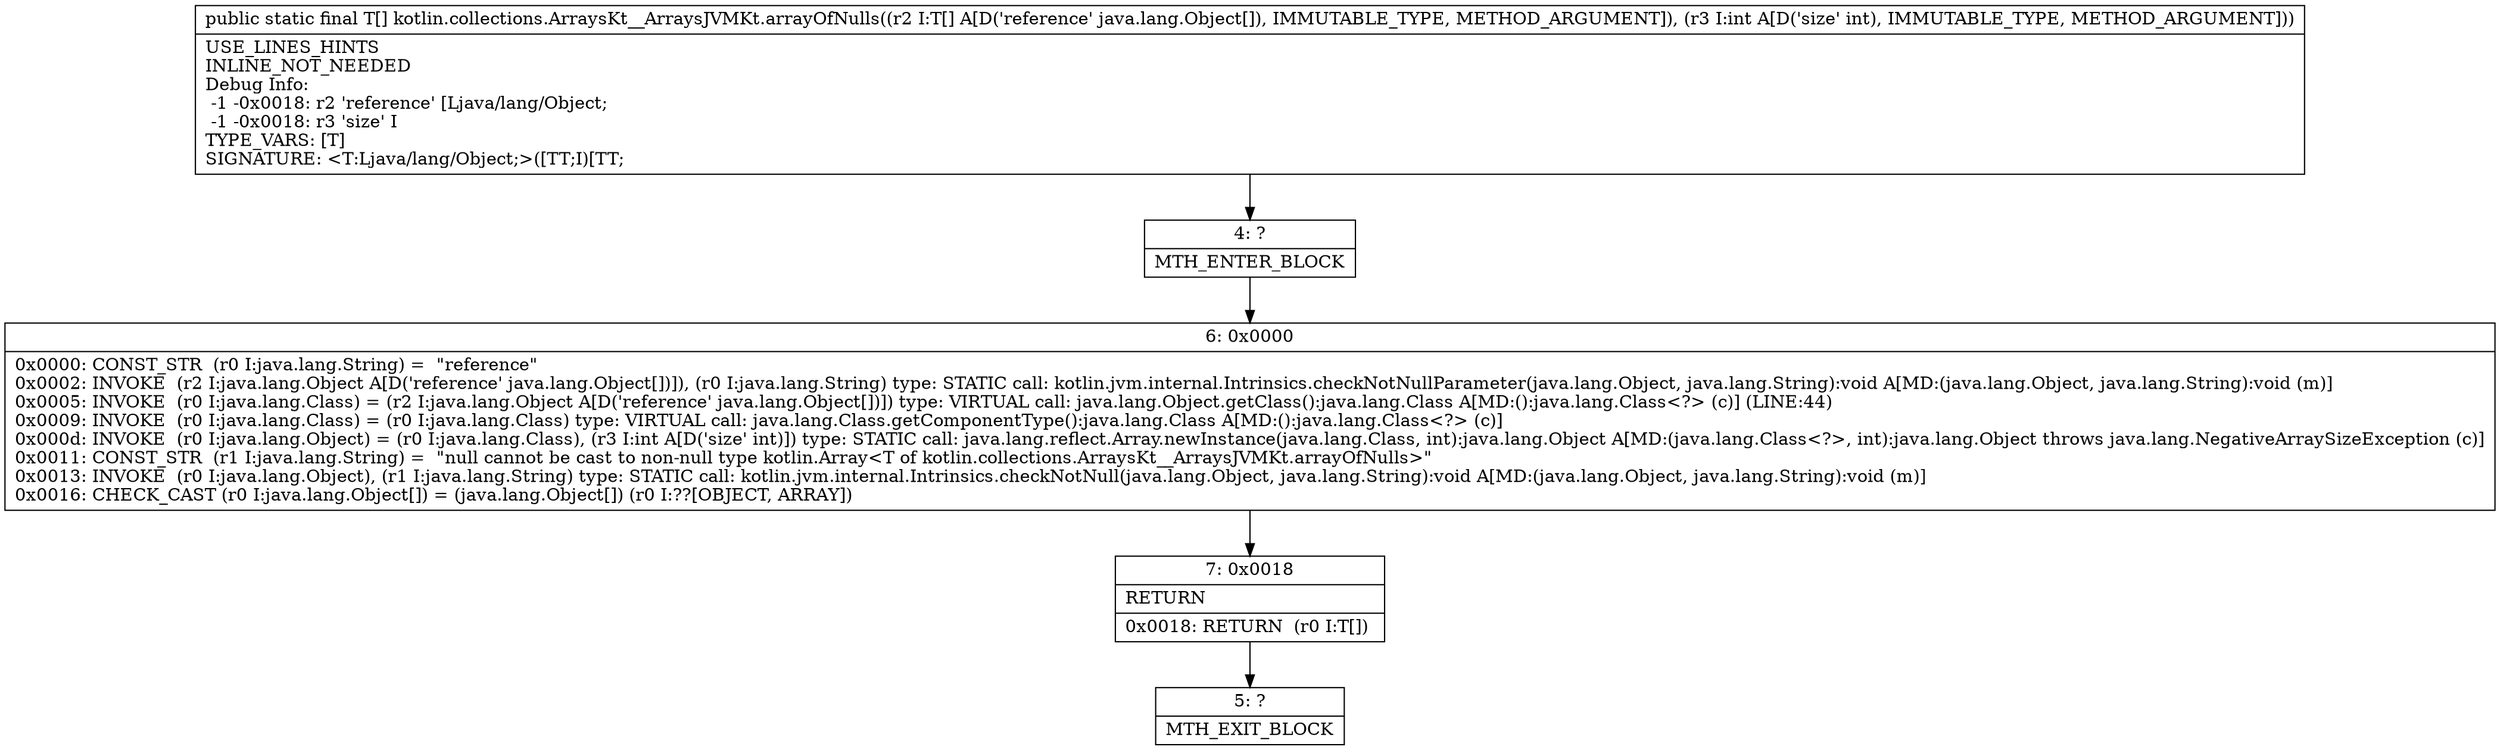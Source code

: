 digraph "CFG forkotlin.collections.ArraysKt__ArraysJVMKt.arrayOfNulls([Ljava\/lang\/Object;I)[Ljava\/lang\/Object;" {
Node_4 [shape=record,label="{4\:\ ?|MTH_ENTER_BLOCK\l}"];
Node_6 [shape=record,label="{6\:\ 0x0000|0x0000: CONST_STR  (r0 I:java.lang.String) =  \"reference\" \l0x0002: INVOKE  (r2 I:java.lang.Object A[D('reference' java.lang.Object[])]), (r0 I:java.lang.String) type: STATIC call: kotlin.jvm.internal.Intrinsics.checkNotNullParameter(java.lang.Object, java.lang.String):void A[MD:(java.lang.Object, java.lang.String):void (m)]\l0x0005: INVOKE  (r0 I:java.lang.Class) = (r2 I:java.lang.Object A[D('reference' java.lang.Object[])]) type: VIRTUAL call: java.lang.Object.getClass():java.lang.Class A[MD:():java.lang.Class\<?\> (c)] (LINE:44)\l0x0009: INVOKE  (r0 I:java.lang.Class) = (r0 I:java.lang.Class) type: VIRTUAL call: java.lang.Class.getComponentType():java.lang.Class A[MD:():java.lang.Class\<?\> (c)]\l0x000d: INVOKE  (r0 I:java.lang.Object) = (r0 I:java.lang.Class), (r3 I:int A[D('size' int)]) type: STATIC call: java.lang.reflect.Array.newInstance(java.lang.Class, int):java.lang.Object A[MD:(java.lang.Class\<?\>, int):java.lang.Object throws java.lang.NegativeArraySizeException (c)]\l0x0011: CONST_STR  (r1 I:java.lang.String) =  \"null cannot be cast to non\-null type kotlin.Array\<T of kotlin.collections.ArraysKt__ArraysJVMKt.arrayOfNulls\>\" \l0x0013: INVOKE  (r0 I:java.lang.Object), (r1 I:java.lang.String) type: STATIC call: kotlin.jvm.internal.Intrinsics.checkNotNull(java.lang.Object, java.lang.String):void A[MD:(java.lang.Object, java.lang.String):void (m)]\l0x0016: CHECK_CAST (r0 I:java.lang.Object[]) = (java.lang.Object[]) (r0 I:??[OBJECT, ARRAY]) \l}"];
Node_7 [shape=record,label="{7\:\ 0x0018|RETURN\l|0x0018: RETURN  (r0 I:T[]) \l}"];
Node_5 [shape=record,label="{5\:\ ?|MTH_EXIT_BLOCK\l}"];
MethodNode[shape=record,label="{public static final T[] kotlin.collections.ArraysKt__ArraysJVMKt.arrayOfNulls((r2 I:T[] A[D('reference' java.lang.Object[]), IMMUTABLE_TYPE, METHOD_ARGUMENT]), (r3 I:int A[D('size' int), IMMUTABLE_TYPE, METHOD_ARGUMENT]))  | USE_LINES_HINTS\lINLINE_NOT_NEEDED\lDebug Info:\l  \-1 \-0x0018: r2 'reference' [Ljava\/lang\/Object;\l  \-1 \-0x0018: r3 'size' I\lTYPE_VARS: [T]\lSIGNATURE: \<T:Ljava\/lang\/Object;\>([TT;I)[TT;\l}"];
MethodNode -> Node_4;Node_4 -> Node_6;
Node_6 -> Node_7;
Node_7 -> Node_5;
}

